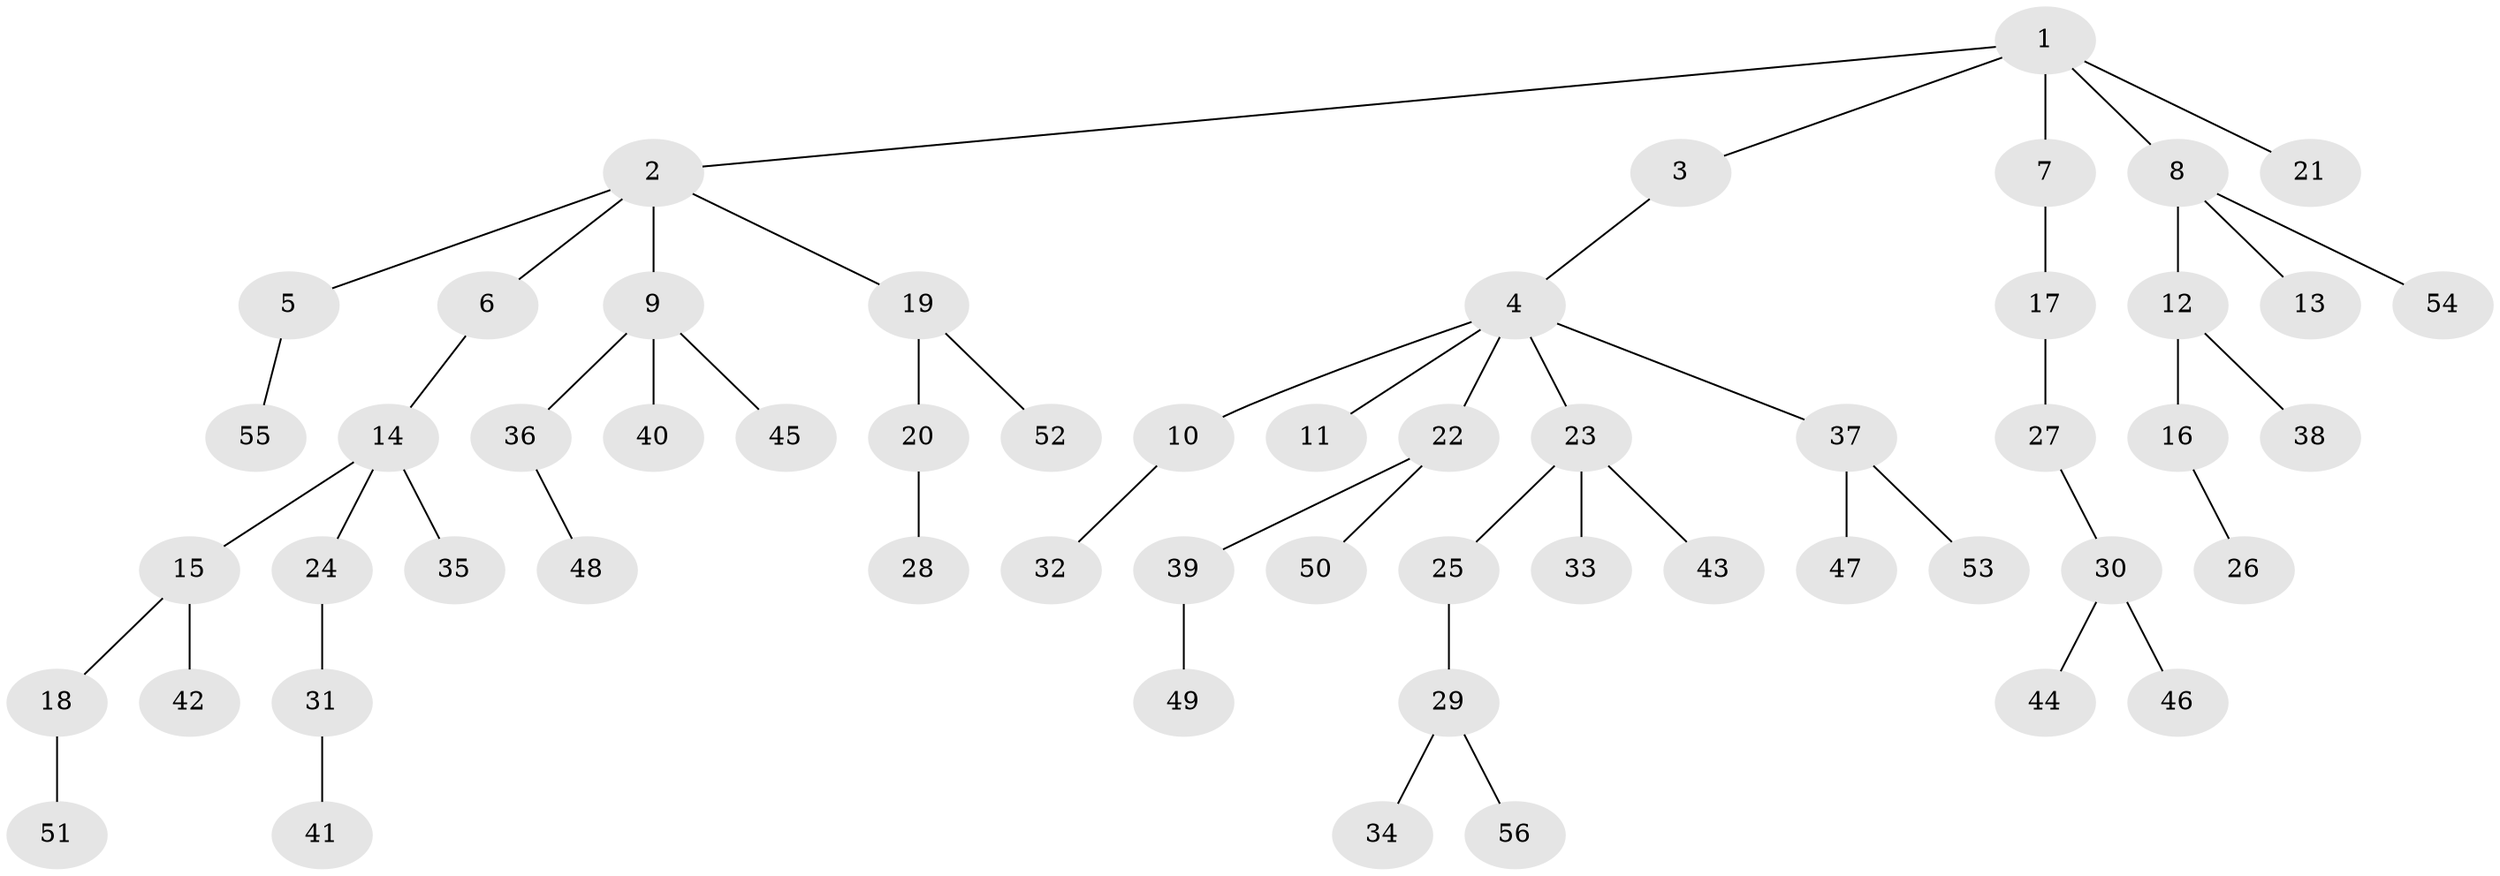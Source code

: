 // Generated by graph-tools (version 1.1) at 2025/36/03/09/25 02:36:42]
// undirected, 56 vertices, 55 edges
graph export_dot {
graph [start="1"]
  node [color=gray90,style=filled];
  1;
  2;
  3;
  4;
  5;
  6;
  7;
  8;
  9;
  10;
  11;
  12;
  13;
  14;
  15;
  16;
  17;
  18;
  19;
  20;
  21;
  22;
  23;
  24;
  25;
  26;
  27;
  28;
  29;
  30;
  31;
  32;
  33;
  34;
  35;
  36;
  37;
  38;
  39;
  40;
  41;
  42;
  43;
  44;
  45;
  46;
  47;
  48;
  49;
  50;
  51;
  52;
  53;
  54;
  55;
  56;
  1 -- 2;
  1 -- 3;
  1 -- 7;
  1 -- 8;
  1 -- 21;
  2 -- 5;
  2 -- 6;
  2 -- 9;
  2 -- 19;
  3 -- 4;
  4 -- 10;
  4 -- 11;
  4 -- 22;
  4 -- 23;
  4 -- 37;
  5 -- 55;
  6 -- 14;
  7 -- 17;
  8 -- 12;
  8 -- 13;
  8 -- 54;
  9 -- 36;
  9 -- 40;
  9 -- 45;
  10 -- 32;
  12 -- 16;
  12 -- 38;
  14 -- 15;
  14 -- 24;
  14 -- 35;
  15 -- 18;
  15 -- 42;
  16 -- 26;
  17 -- 27;
  18 -- 51;
  19 -- 20;
  19 -- 52;
  20 -- 28;
  22 -- 39;
  22 -- 50;
  23 -- 25;
  23 -- 33;
  23 -- 43;
  24 -- 31;
  25 -- 29;
  27 -- 30;
  29 -- 34;
  29 -- 56;
  30 -- 44;
  30 -- 46;
  31 -- 41;
  36 -- 48;
  37 -- 47;
  37 -- 53;
  39 -- 49;
}
